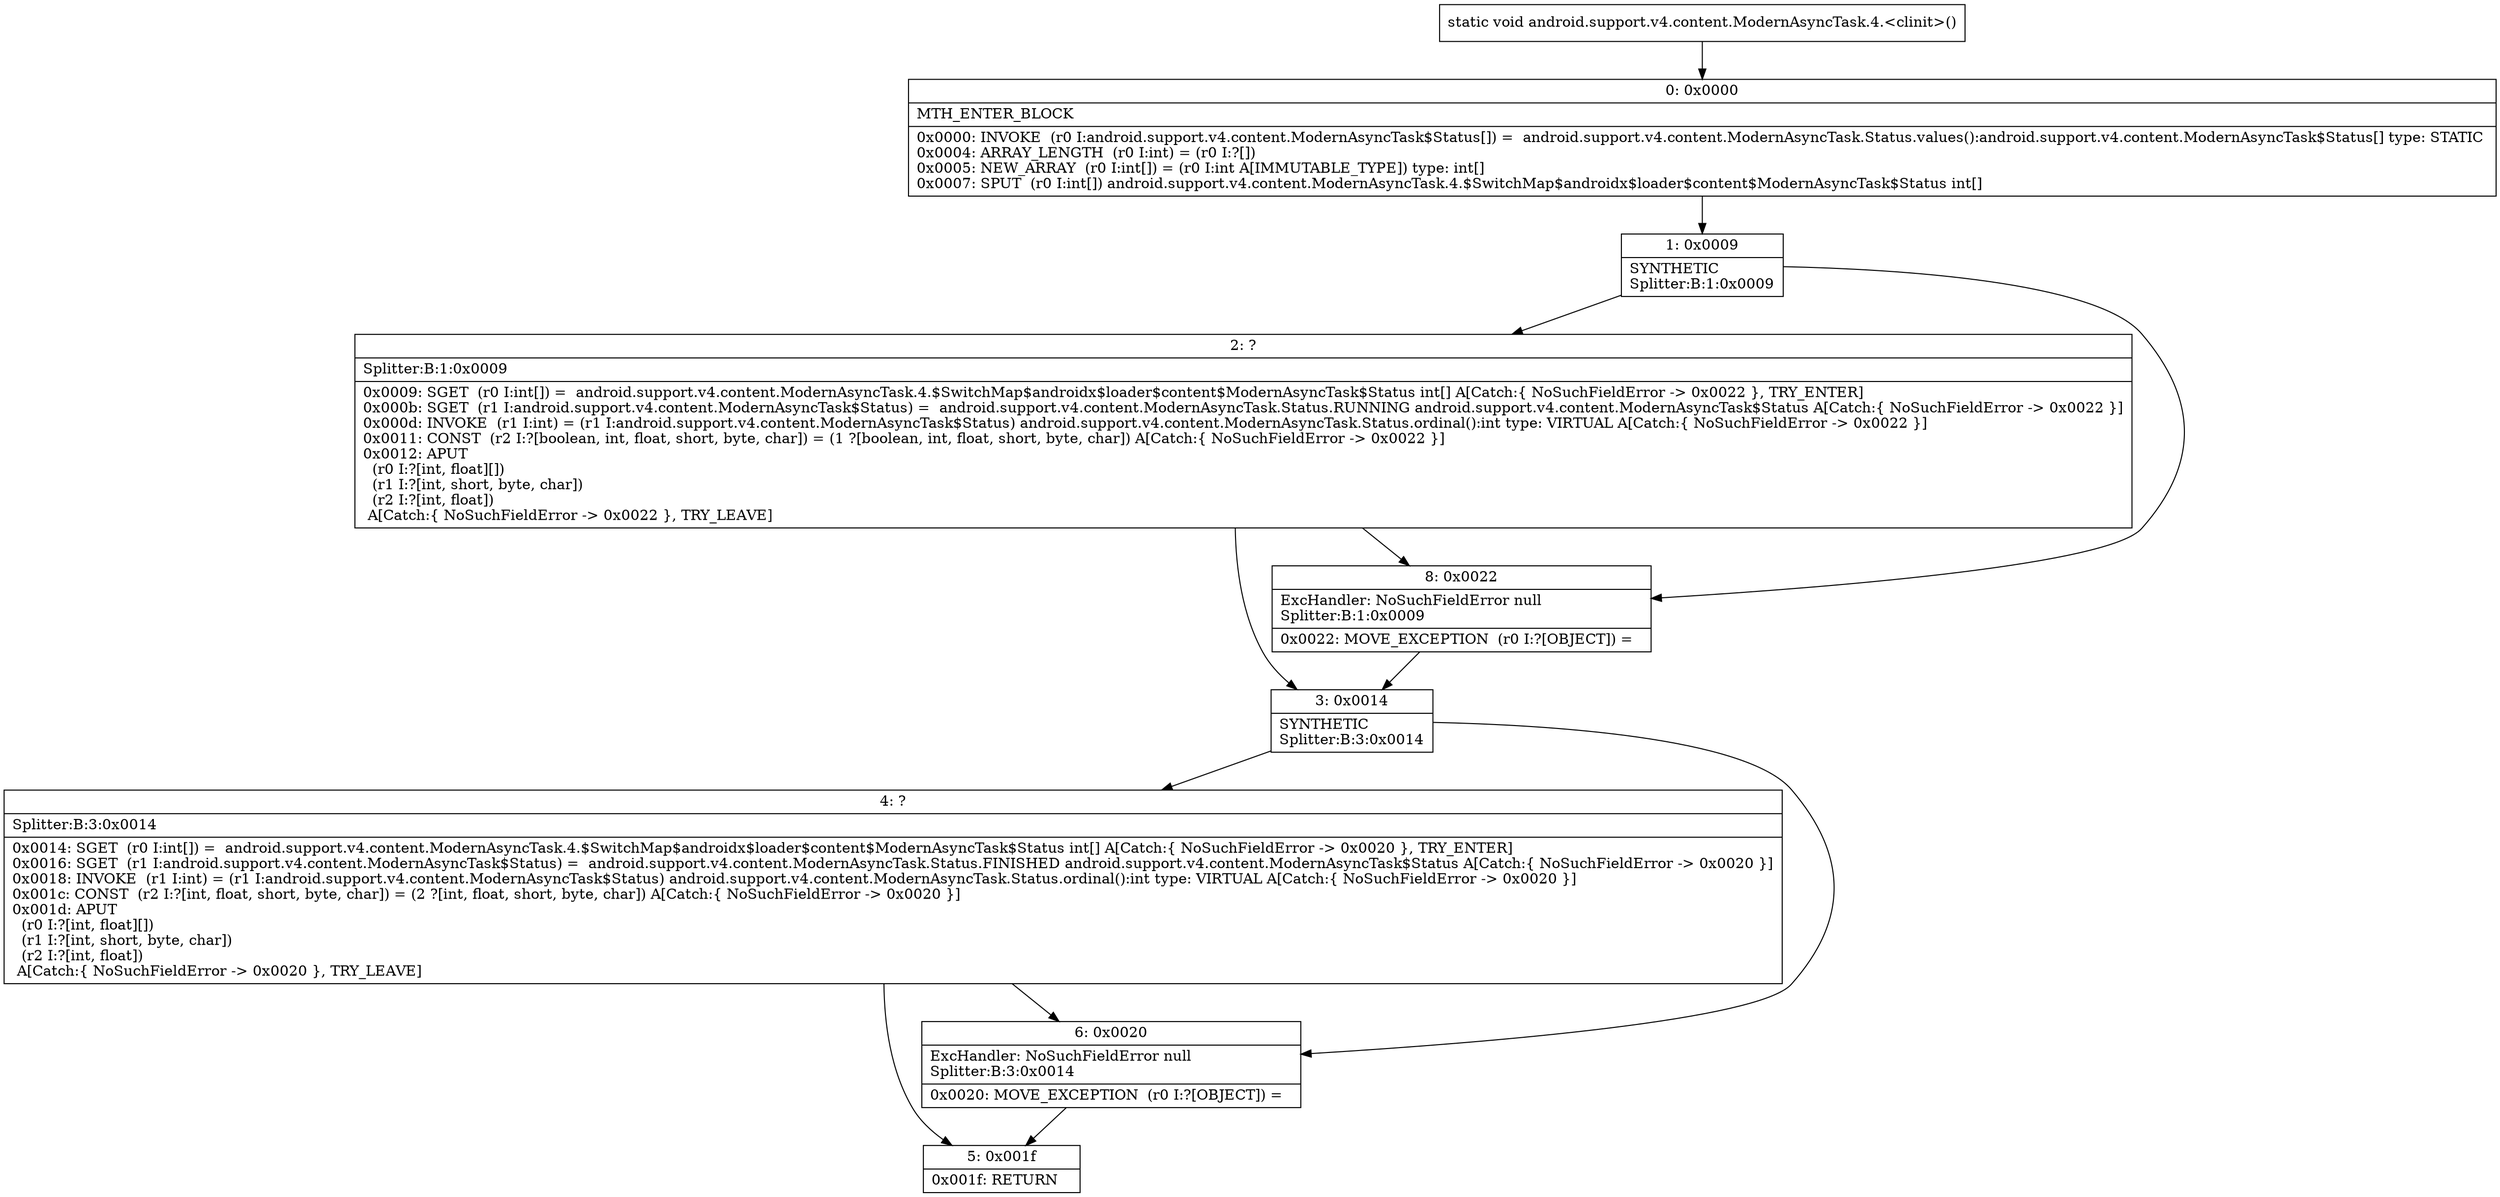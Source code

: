 digraph "CFG forandroid.support.v4.content.ModernAsyncTask.4.\<clinit\>()V" {
Node_0 [shape=record,label="{0\:\ 0x0000|MTH_ENTER_BLOCK\l|0x0000: INVOKE  (r0 I:android.support.v4.content.ModernAsyncTask$Status[]) =  android.support.v4.content.ModernAsyncTask.Status.values():android.support.v4.content.ModernAsyncTask$Status[] type: STATIC \l0x0004: ARRAY_LENGTH  (r0 I:int) = (r0 I:?[]) \l0x0005: NEW_ARRAY  (r0 I:int[]) = (r0 I:int A[IMMUTABLE_TYPE]) type: int[] \l0x0007: SPUT  (r0 I:int[]) android.support.v4.content.ModernAsyncTask.4.$SwitchMap$androidx$loader$content$ModernAsyncTask$Status int[] \l}"];
Node_1 [shape=record,label="{1\:\ 0x0009|SYNTHETIC\lSplitter:B:1:0x0009\l}"];
Node_2 [shape=record,label="{2\:\ ?|Splitter:B:1:0x0009\l|0x0009: SGET  (r0 I:int[]) =  android.support.v4.content.ModernAsyncTask.4.$SwitchMap$androidx$loader$content$ModernAsyncTask$Status int[] A[Catch:\{ NoSuchFieldError \-\> 0x0022 \}, TRY_ENTER]\l0x000b: SGET  (r1 I:android.support.v4.content.ModernAsyncTask$Status) =  android.support.v4.content.ModernAsyncTask.Status.RUNNING android.support.v4.content.ModernAsyncTask$Status A[Catch:\{ NoSuchFieldError \-\> 0x0022 \}]\l0x000d: INVOKE  (r1 I:int) = (r1 I:android.support.v4.content.ModernAsyncTask$Status) android.support.v4.content.ModernAsyncTask.Status.ordinal():int type: VIRTUAL A[Catch:\{ NoSuchFieldError \-\> 0x0022 \}]\l0x0011: CONST  (r2 I:?[boolean, int, float, short, byte, char]) = (1 ?[boolean, int, float, short, byte, char]) A[Catch:\{ NoSuchFieldError \-\> 0x0022 \}]\l0x0012: APUT  \l  (r0 I:?[int, float][])\l  (r1 I:?[int, short, byte, char])\l  (r2 I:?[int, float])\l A[Catch:\{ NoSuchFieldError \-\> 0x0022 \}, TRY_LEAVE]\l}"];
Node_3 [shape=record,label="{3\:\ 0x0014|SYNTHETIC\lSplitter:B:3:0x0014\l}"];
Node_4 [shape=record,label="{4\:\ ?|Splitter:B:3:0x0014\l|0x0014: SGET  (r0 I:int[]) =  android.support.v4.content.ModernAsyncTask.4.$SwitchMap$androidx$loader$content$ModernAsyncTask$Status int[] A[Catch:\{ NoSuchFieldError \-\> 0x0020 \}, TRY_ENTER]\l0x0016: SGET  (r1 I:android.support.v4.content.ModernAsyncTask$Status) =  android.support.v4.content.ModernAsyncTask.Status.FINISHED android.support.v4.content.ModernAsyncTask$Status A[Catch:\{ NoSuchFieldError \-\> 0x0020 \}]\l0x0018: INVOKE  (r1 I:int) = (r1 I:android.support.v4.content.ModernAsyncTask$Status) android.support.v4.content.ModernAsyncTask.Status.ordinal():int type: VIRTUAL A[Catch:\{ NoSuchFieldError \-\> 0x0020 \}]\l0x001c: CONST  (r2 I:?[int, float, short, byte, char]) = (2 ?[int, float, short, byte, char]) A[Catch:\{ NoSuchFieldError \-\> 0x0020 \}]\l0x001d: APUT  \l  (r0 I:?[int, float][])\l  (r1 I:?[int, short, byte, char])\l  (r2 I:?[int, float])\l A[Catch:\{ NoSuchFieldError \-\> 0x0020 \}, TRY_LEAVE]\l}"];
Node_5 [shape=record,label="{5\:\ 0x001f|0x001f: RETURN   \l}"];
Node_6 [shape=record,label="{6\:\ 0x0020|ExcHandler: NoSuchFieldError null\lSplitter:B:3:0x0014\l|0x0020: MOVE_EXCEPTION  (r0 I:?[OBJECT]) =  \l}"];
Node_8 [shape=record,label="{8\:\ 0x0022|ExcHandler: NoSuchFieldError null\lSplitter:B:1:0x0009\l|0x0022: MOVE_EXCEPTION  (r0 I:?[OBJECT]) =  \l}"];
MethodNode[shape=record,label="{static void android.support.v4.content.ModernAsyncTask.4.\<clinit\>() }"];
MethodNode -> Node_0;
Node_0 -> Node_1;
Node_1 -> Node_2;
Node_1 -> Node_8;
Node_2 -> Node_3;
Node_2 -> Node_8;
Node_3 -> Node_4;
Node_3 -> Node_6;
Node_4 -> Node_5;
Node_4 -> Node_6;
Node_6 -> Node_5;
Node_8 -> Node_3;
}

